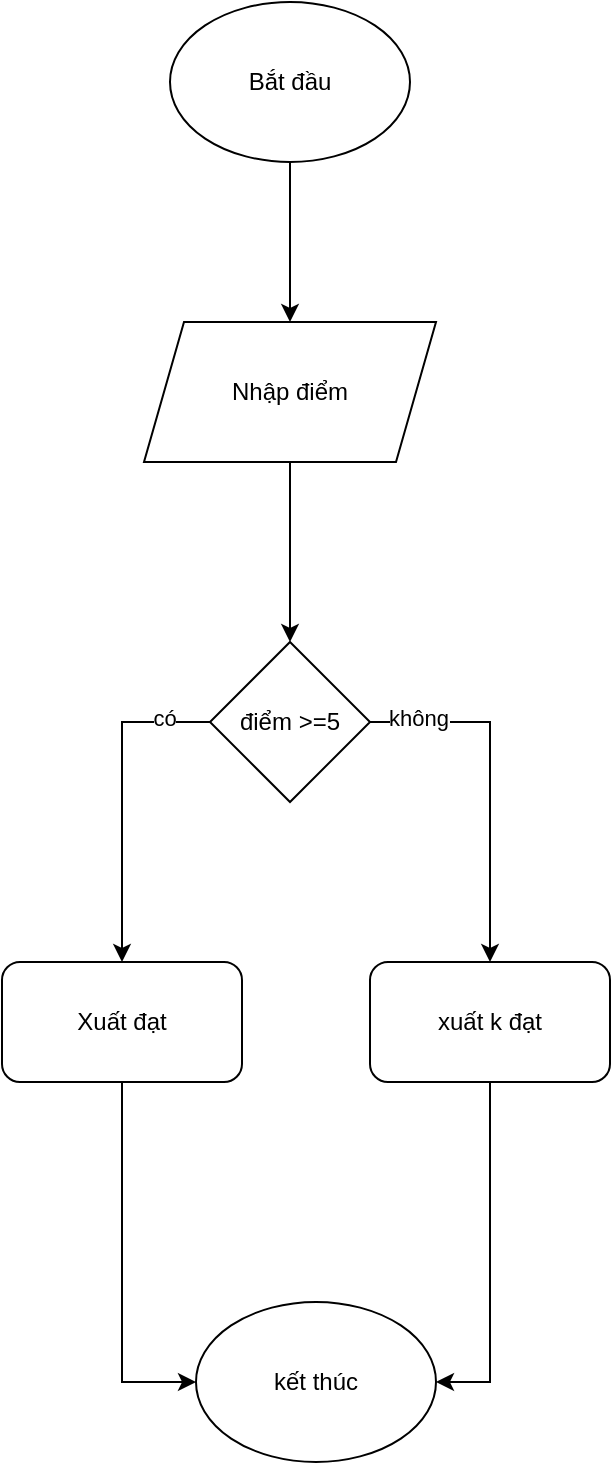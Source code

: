 <mxfile version="28.1.2">
  <diagram name="Trang-1" id="DuTRwZj5-j8VgL8ZLZOy">
    <mxGraphModel dx="922" dy="825" grid="1" gridSize="10" guides="1" tooltips="1" connect="1" arrows="1" fold="1" page="1" pageScale="1" pageWidth="827" pageHeight="1169" math="0" shadow="0">
      <root>
        <mxCell id="0" />
        <mxCell id="1" parent="0" />
        <mxCell id="FsCbY_czBh8tvv7KcO5u-11" style="edgeStyle=orthogonalEdgeStyle;rounded=0;orthogonalLoop=1;jettySize=auto;html=1;entryX=0.5;entryY=0;entryDx=0;entryDy=0;" parent="1" source="FsCbY_czBh8tvv7KcO5u-1" target="FsCbY_czBh8tvv7KcO5u-2" edge="1">
          <mxGeometry relative="1" as="geometry" />
        </mxCell>
        <mxCell id="FsCbY_czBh8tvv7KcO5u-1" value="Bắt đầu" style="ellipse;whiteSpace=wrap;html=1;" parent="1" vertex="1">
          <mxGeometry x="354" y="160" width="120" height="80" as="geometry" />
        </mxCell>
        <mxCell id="FsCbY_czBh8tvv7KcO5u-12" style="edgeStyle=orthogonalEdgeStyle;rounded=0;orthogonalLoop=1;jettySize=auto;html=1;entryX=0.5;entryY=0;entryDx=0;entryDy=0;" parent="1" source="FsCbY_czBh8tvv7KcO5u-2" target="FsCbY_czBh8tvv7KcO5u-3" edge="1">
          <mxGeometry relative="1" as="geometry" />
        </mxCell>
        <mxCell id="FsCbY_czBh8tvv7KcO5u-2" value="Nhập điểm" style="shape=parallelogram;perimeter=parallelogramPerimeter;whiteSpace=wrap;html=1;fixedSize=1;" parent="1" vertex="1">
          <mxGeometry x="341" y="320" width="146" height="70" as="geometry" />
        </mxCell>
        <mxCell id="FsCbY_czBh8tvv7KcO5u-7" style="edgeStyle=orthogonalEdgeStyle;rounded=0;orthogonalLoop=1;jettySize=auto;html=1;exitX=1;exitY=0.5;exitDx=0;exitDy=0;entryX=0.5;entryY=0;entryDx=0;entryDy=0;" parent="1" source="FsCbY_czBh8tvv7KcO5u-3" target="FsCbY_czBh8tvv7KcO5u-14" edge="1">
          <mxGeometry relative="1" as="geometry">
            <mxPoint x="514" y="660" as="targetPoint" />
          </mxGeometry>
        </mxCell>
        <mxCell id="FsCbY_czBh8tvv7KcO5u-10" value="không" style="edgeLabel;html=1;align=center;verticalAlign=middle;resizable=0;points=[];" parent="FsCbY_czBh8tvv7KcO5u-7" vertex="1" connectable="0">
          <mxGeometry x="-0.74" y="2" relative="1" as="geometry">
            <mxPoint as="offset" />
          </mxGeometry>
        </mxCell>
        <mxCell id="FsCbY_czBh8tvv7KcO5u-8" style="edgeStyle=orthogonalEdgeStyle;rounded=0;orthogonalLoop=1;jettySize=auto;html=1;entryX=0.5;entryY=0;entryDx=0;entryDy=0;" parent="1" source="FsCbY_czBh8tvv7KcO5u-3" target="FsCbY_czBh8tvv7KcO5u-13" edge="1">
          <mxGeometry relative="1" as="geometry">
            <mxPoint x="314" y="660" as="targetPoint" />
            <Array as="points">
              <mxPoint x="330" y="520" />
            </Array>
          </mxGeometry>
        </mxCell>
        <mxCell id="FsCbY_czBh8tvv7KcO5u-9" value="có" style="edgeLabel;html=1;align=center;verticalAlign=middle;resizable=0;points=[];" parent="FsCbY_czBh8tvv7KcO5u-8" vertex="1" connectable="0">
          <mxGeometry x="-0.72" y="-2" relative="1" as="geometry">
            <mxPoint as="offset" />
          </mxGeometry>
        </mxCell>
        <mxCell id="FsCbY_czBh8tvv7KcO5u-3" value="điểm &amp;gt;=5" style="rhombus;whiteSpace=wrap;html=1;" parent="1" vertex="1">
          <mxGeometry x="374" y="480" width="80" height="80" as="geometry" />
        </mxCell>
        <mxCell id="fZjjCh63rsIBkqdkGyqd-2" style="edgeStyle=orthogonalEdgeStyle;rounded=0;orthogonalLoop=1;jettySize=auto;html=1;entryX=0;entryY=0.5;entryDx=0;entryDy=0;" edge="1" parent="1" source="FsCbY_czBh8tvv7KcO5u-13" target="FsCbY_czBh8tvv7KcO5u-22">
          <mxGeometry relative="1" as="geometry" />
        </mxCell>
        <mxCell id="FsCbY_czBh8tvv7KcO5u-13" value="Xuất đạt" style="rounded=1;whiteSpace=wrap;html=1;" parent="1" vertex="1">
          <mxGeometry x="270" y="640" width="120" height="60" as="geometry" />
        </mxCell>
        <mxCell id="fZjjCh63rsIBkqdkGyqd-3" style="edgeStyle=orthogonalEdgeStyle;rounded=0;orthogonalLoop=1;jettySize=auto;html=1;entryX=1;entryY=0.5;entryDx=0;entryDy=0;" edge="1" parent="1" source="FsCbY_czBh8tvv7KcO5u-14" target="FsCbY_czBh8tvv7KcO5u-22">
          <mxGeometry relative="1" as="geometry" />
        </mxCell>
        <mxCell id="FsCbY_czBh8tvv7KcO5u-14" value="xuất k đạt" style="rounded=1;whiteSpace=wrap;html=1;" parent="1" vertex="1">
          <mxGeometry x="454" y="640" width="120" height="60" as="geometry" />
        </mxCell>
        <mxCell id="FsCbY_czBh8tvv7KcO5u-22" value="kết thúc" style="ellipse;whiteSpace=wrap;html=1;" parent="1" vertex="1">
          <mxGeometry x="367" y="810" width="120" height="80" as="geometry" />
        </mxCell>
      </root>
    </mxGraphModel>
  </diagram>
</mxfile>
